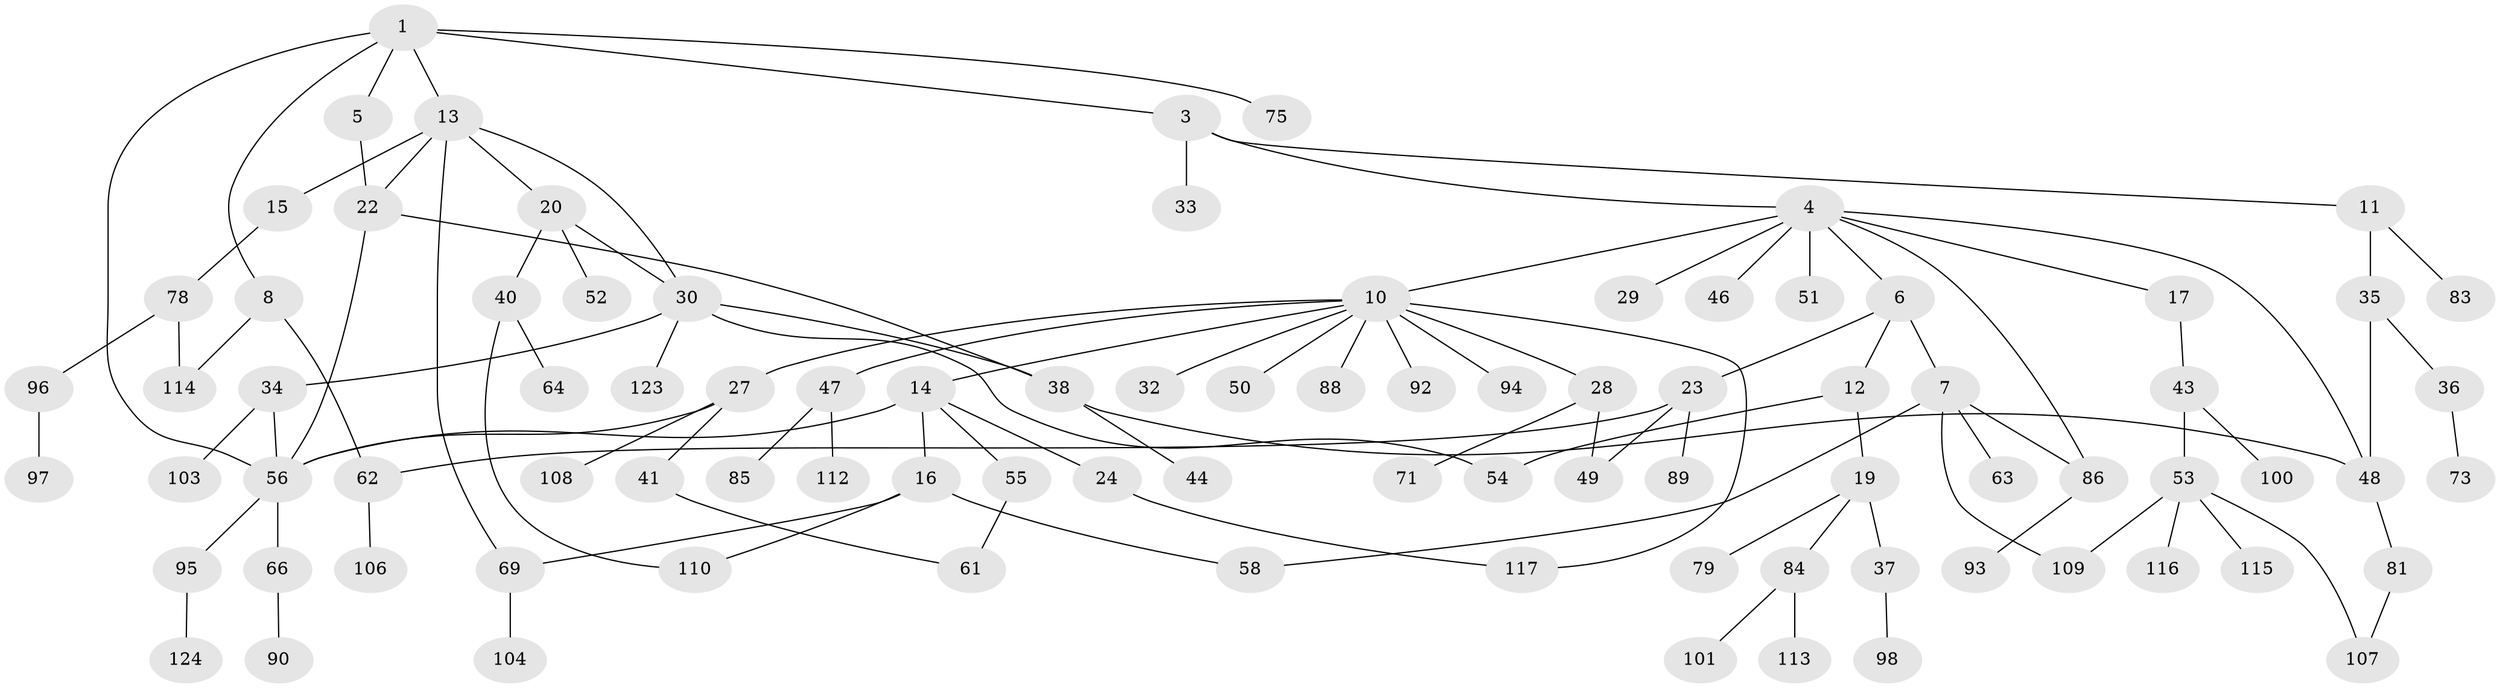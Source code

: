 // original degree distribution, {4: 0.12698412698412698, 8: 0.007936507936507936, 2: 0.38095238095238093, 3: 0.11904761904761904, 10: 0.007936507936507936, 6: 0.015873015873015872, 5: 0.031746031746031744, 1: 0.30952380952380953}
// Generated by graph-tools (version 1.1) at 2025/41/03/06/25 10:41:28]
// undirected, 90 vertices, 110 edges
graph export_dot {
graph [start="1"]
  node [color=gray90,style=filled];
  1 [super="+2"];
  3;
  4 [super="+9"];
  5;
  6;
  7 [super="+45"];
  8 [super="+125"];
  10 [super="+21"];
  11 [super="+31"];
  12 [super="+25"];
  13 [super="+76"];
  14 [super="+121"];
  15;
  16 [super="+18"];
  17;
  19 [super="+39"];
  20;
  22 [super="+70"];
  23 [super="+26"];
  24;
  27 [super="+74"];
  28 [super="+68"];
  29;
  30 [super="+77"];
  32;
  33 [super="+59"];
  34 [super="+72"];
  35;
  36 [super="+42"];
  37;
  38 [super="+67"];
  40 [super="+102"];
  41;
  43 [super="+57"];
  44;
  46;
  47 [super="+60"];
  48 [super="+65"];
  49;
  50;
  51;
  52;
  53 [super="+87"];
  54;
  55;
  56 [super="+80"];
  58 [super="+82"];
  61 [super="+91"];
  62 [super="+111"];
  63;
  64;
  66;
  69;
  71;
  73;
  75;
  78 [super="+118"];
  79 [super="+126"];
  81 [super="+99"];
  83;
  84 [super="+105"];
  85;
  86;
  88;
  89 [super="+119"];
  90;
  92 [super="+120"];
  93;
  94;
  95;
  96;
  97;
  98 [super="+122"];
  100;
  101;
  103;
  104;
  106;
  107;
  108;
  109;
  110;
  112;
  113;
  114;
  115;
  116;
  117;
  123;
  124;
  1 -- 3;
  1 -- 13;
  1 -- 75;
  1 -- 8;
  1 -- 56;
  1 -- 5;
  3 -- 4;
  3 -- 11;
  3 -- 33;
  4 -- 6;
  4 -- 10;
  4 -- 17;
  4 -- 29;
  4 -- 46;
  4 -- 86;
  4 -- 48;
  4 -- 51;
  5 -- 22;
  6 -- 7;
  6 -- 12;
  6 -- 23;
  7 -- 86;
  7 -- 109;
  7 -- 63;
  7 -- 58;
  8 -- 114;
  8 -- 62;
  10 -- 14;
  10 -- 27;
  10 -- 32;
  10 -- 47;
  10 -- 50;
  10 -- 92;
  10 -- 94;
  10 -- 117;
  10 -- 88;
  10 -- 28 [weight=2];
  11 -- 83;
  11 -- 35;
  12 -- 19;
  12 -- 54;
  13 -- 15;
  13 -- 20;
  13 -- 69;
  13 -- 30;
  13 -- 22;
  14 -- 16;
  14 -- 24;
  14 -- 55;
  14 -- 56;
  15 -- 78;
  16 -- 69;
  16 -- 110;
  16 -- 58;
  17 -- 43;
  19 -- 37;
  19 -- 84;
  19 -- 79;
  20 -- 30;
  20 -- 40;
  20 -- 52;
  22 -- 38;
  22 -- 56;
  23 -- 49;
  23 -- 89;
  23 -- 62;
  24 -- 117;
  27 -- 41;
  27 -- 108;
  27 -- 56;
  28 -- 71;
  28 -- 49;
  30 -- 34;
  30 -- 123;
  30 -- 54;
  30 -- 38;
  34 -- 56;
  34 -- 103;
  35 -- 36;
  35 -- 48;
  36 -- 73;
  37 -- 98;
  38 -- 44;
  38 -- 48;
  40 -- 64;
  40 -- 110;
  41 -- 61;
  43 -- 53;
  43 -- 100;
  47 -- 85;
  47 -- 112;
  48 -- 81;
  53 -- 116;
  53 -- 115;
  53 -- 109;
  53 -- 107;
  55 -- 61;
  56 -- 66;
  56 -- 95;
  62 -- 106;
  66 -- 90;
  69 -- 104;
  78 -- 96;
  78 -- 114;
  81 -- 107;
  84 -- 101;
  84 -- 113;
  86 -- 93;
  95 -- 124;
  96 -- 97;
}
